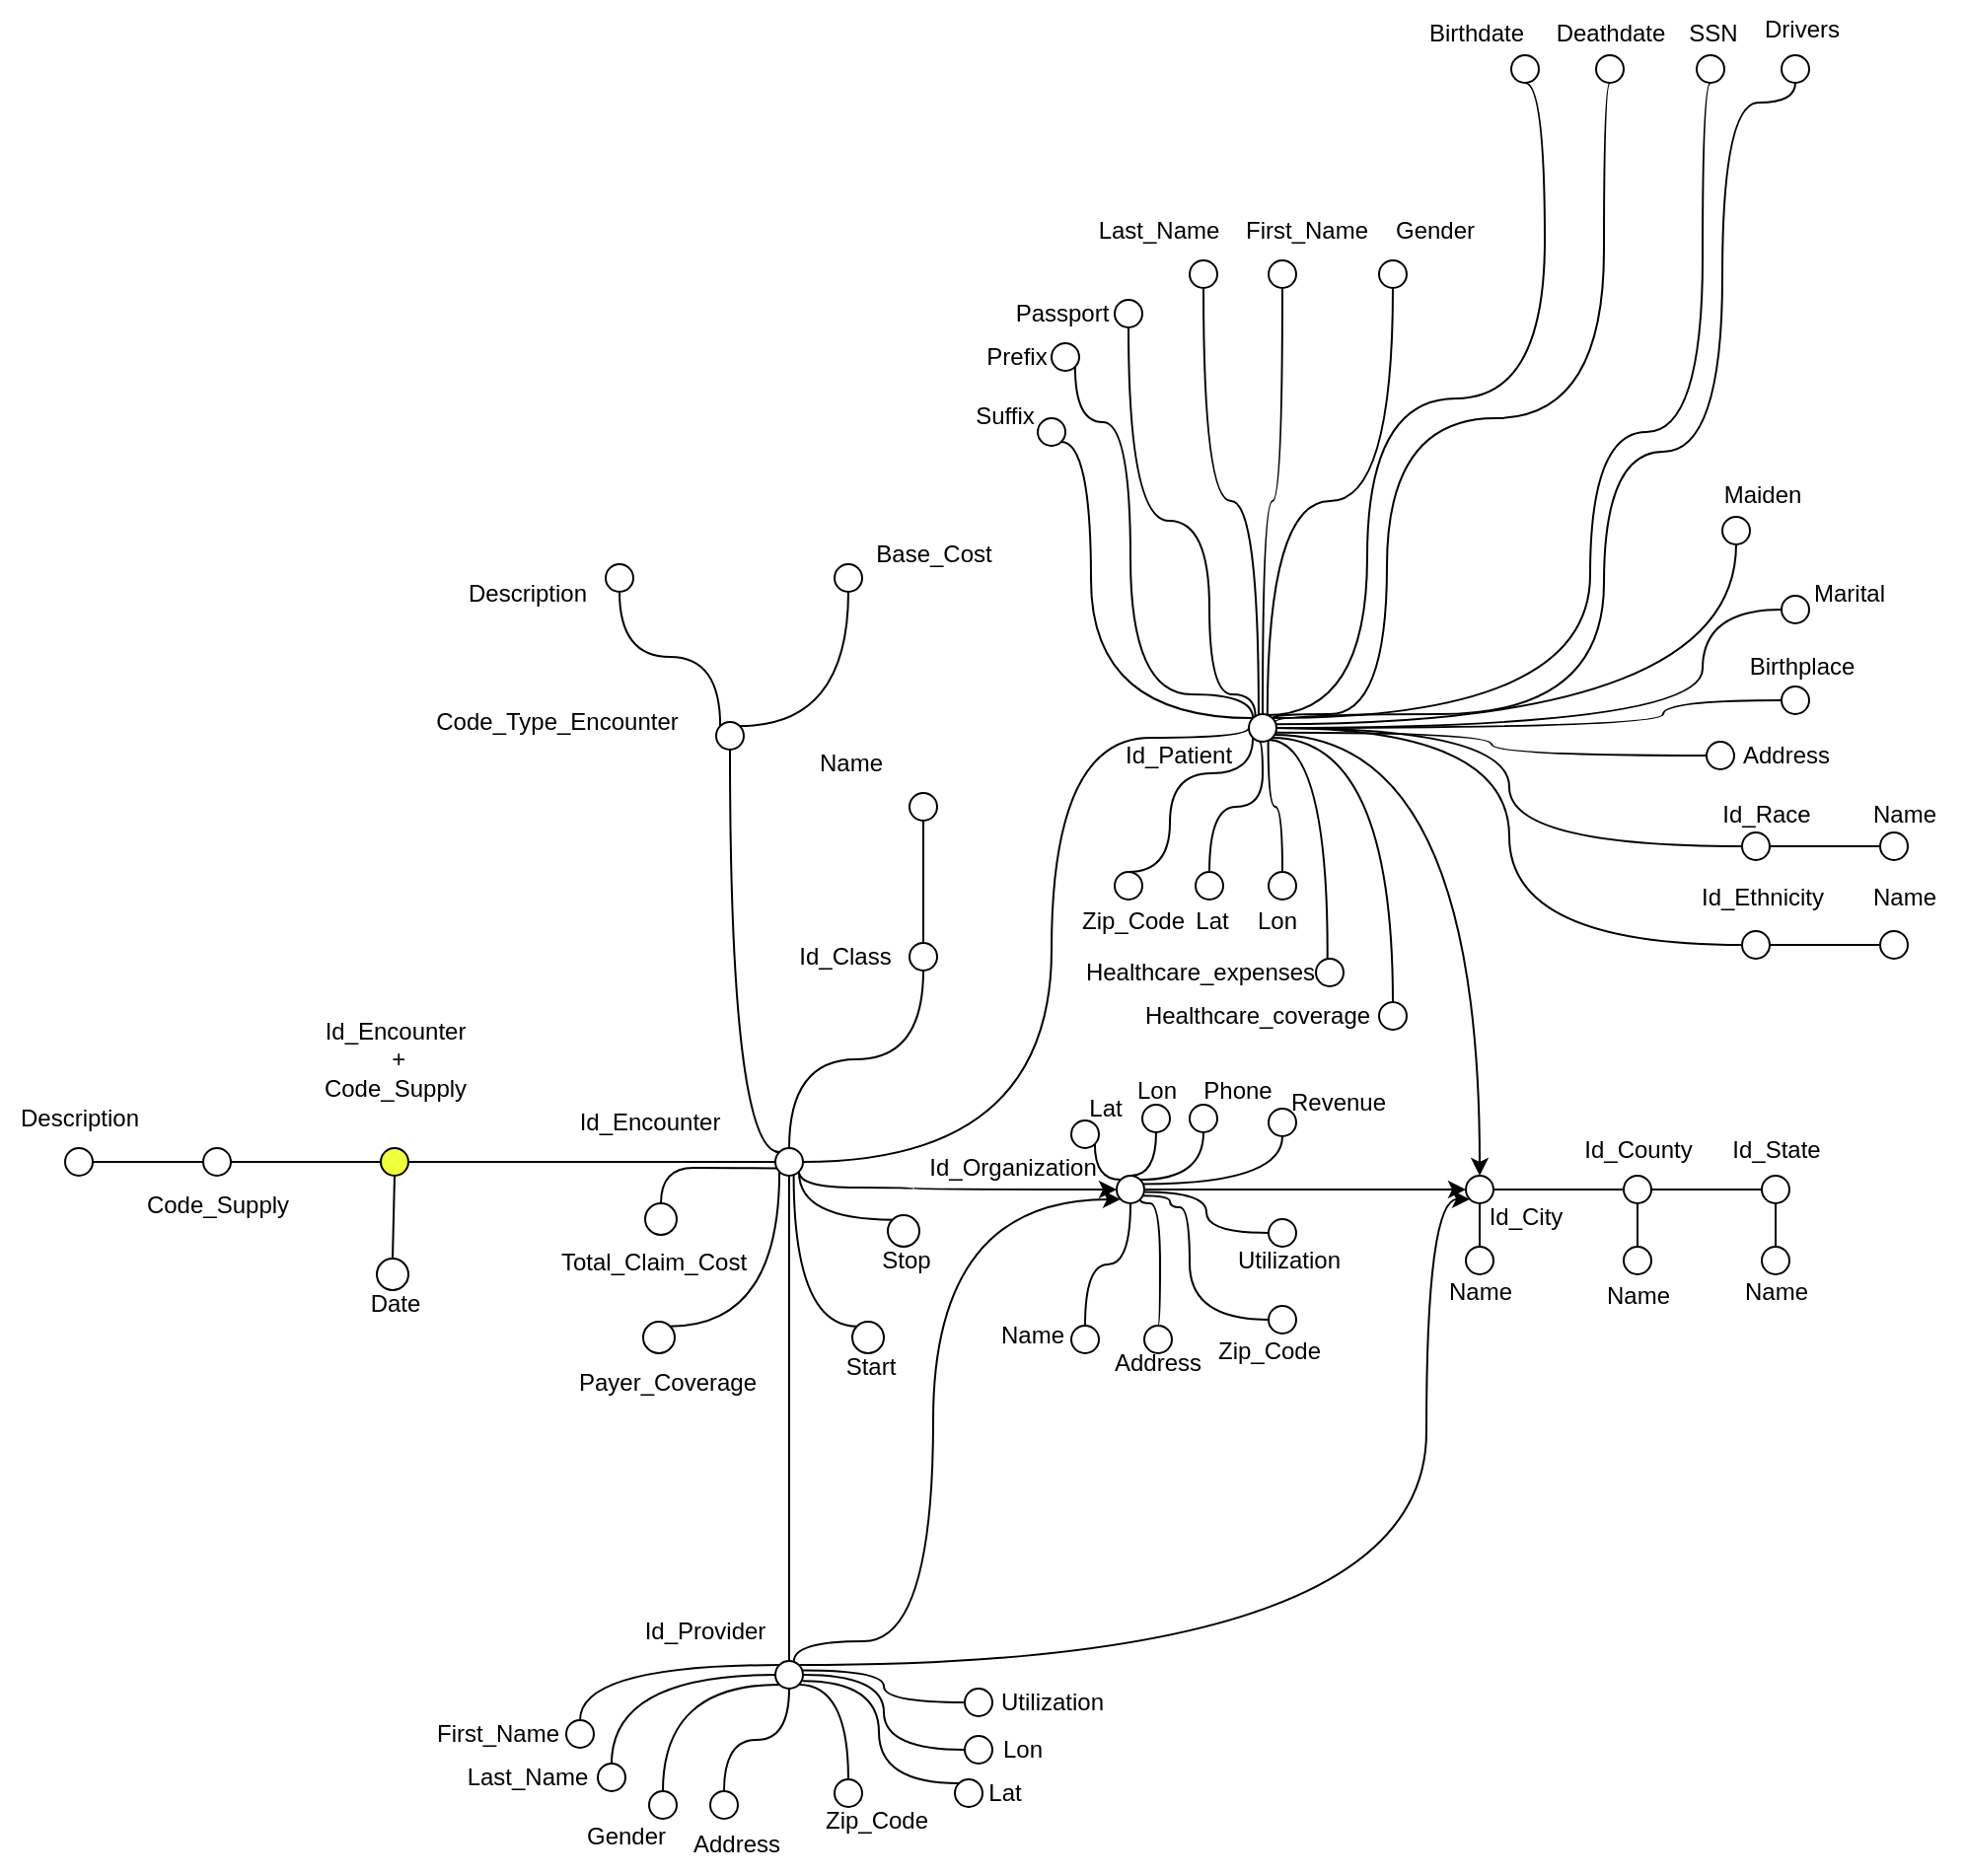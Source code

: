 <mxfile version="27.0.6">
  <diagram name="Pagina-1" id="29Y46ziT3Dej8M_wbc3O">
    <mxGraphModel dx="823" dy="560" grid="1" gridSize="10" guides="1" tooltips="1" connect="1" arrows="1" fold="1" page="1" pageScale="1" pageWidth="827" pageHeight="1169" math="0" shadow="0">
      <root>
        <mxCell id="0" />
        <mxCell id="1" parent="0" />
        <mxCell id="50IR9AliZWtigSSSWGjF-1" value="" style="edgeStyle=orthogonalEdgeStyle;rounded=0;orthogonalLoop=1;jettySize=auto;html=1;endArrow=none;startFill=0;" edge="1" parent="1" source="50IR9AliZWtigSSSWGjF-2" target="50IR9AliZWtigSSSWGjF-9">
          <mxGeometry relative="1" as="geometry" />
        </mxCell>
        <mxCell id="50IR9AliZWtigSSSWGjF-2" value="" style="ellipse;whiteSpace=wrap;html=1;aspect=fixed;fillColor=#F2FF3D;" vertex="1" parent="1">
          <mxGeometry x="453" y="852" width="14" height="14" as="geometry" />
        </mxCell>
        <mxCell id="50IR9AliZWtigSSSWGjF-3" value="Id_Encounter&lt;div&gt;&amp;nbsp;+&lt;div&gt;Code_&lt;span style=&quot;text-wrap-mode: wrap; background-color: transparent; color: light-dark(rgb(0, 0, 0), rgb(255, 255, 255));&quot;&gt;Supply&lt;/span&gt;&lt;br&gt;&lt;/div&gt;&lt;/div&gt;" style="text;html=1;align=center;verticalAlign=middle;resizable=0;points=[];autosize=1;strokeColor=none;fillColor=none;" vertex="1" parent="1">
          <mxGeometry x="410" y="777" width="100" height="60" as="geometry" />
        </mxCell>
        <mxCell id="50IR9AliZWtigSSSWGjF-4" style="edgeStyle=orthogonalEdgeStyle;rounded=0;orthogonalLoop=1;jettySize=auto;html=1;exitX=1;exitY=1;exitDx=0;exitDy=0;entryX=0;entryY=0.5;entryDx=0;entryDy=0;curved=1;endArrow=classic;startFill=0;endFill=1;" edge="1" parent="1" source="50IR9AliZWtigSSSWGjF-9" target="50IR9AliZWtigSSSWGjF-28">
          <mxGeometry relative="1" as="geometry">
            <Array as="points">
              <mxPoint x="665" y="872" />
              <mxPoint x="723" y="872" />
            </Array>
          </mxGeometry>
        </mxCell>
        <mxCell id="50IR9AliZWtigSSSWGjF-5" style="edgeStyle=orthogonalEdgeStyle;rounded=0;orthogonalLoop=1;jettySize=auto;html=1;exitX=0.5;exitY=1;exitDx=0;exitDy=0;entryX=0.5;entryY=0;entryDx=0;entryDy=0;endArrow=none;startFill=0;" edge="1" parent="1" source="50IR9AliZWtigSSSWGjF-9" target="50IR9AliZWtigSSSWGjF-37">
          <mxGeometry relative="1" as="geometry" />
        </mxCell>
        <mxCell id="50IR9AliZWtigSSSWGjF-6" style="edgeStyle=orthogonalEdgeStyle;rounded=0;orthogonalLoop=1;jettySize=auto;html=1;exitX=0;exitY=0;exitDx=0;exitDy=0;entryX=0.5;entryY=1;entryDx=0;entryDy=0;endArrow=none;startFill=0;curved=1;" edge="1" parent="1" source="50IR9AliZWtigSSSWGjF-9" target="50IR9AliZWtigSSSWGjF-39">
          <mxGeometry relative="1" as="geometry">
            <mxPoint x="633" y="732" as="targetPoint" />
          </mxGeometry>
        </mxCell>
        <mxCell id="50IR9AliZWtigSSSWGjF-7" style="edgeStyle=orthogonalEdgeStyle;rounded=0;orthogonalLoop=1;jettySize=auto;html=1;exitX=0.5;exitY=0;exitDx=0;exitDy=0;entryX=0.5;entryY=1;entryDx=0;entryDy=0;curved=1;endArrow=none;startFill=0;" edge="1" parent="1" source="50IR9AliZWtigSSSWGjF-9" target="50IR9AliZWtigSSSWGjF-20">
          <mxGeometry relative="1" as="geometry" />
        </mxCell>
        <mxCell id="50IR9AliZWtigSSSWGjF-8" style="edgeStyle=orthogonalEdgeStyle;rounded=0;orthogonalLoop=1;jettySize=auto;html=1;exitX=1;exitY=0.5;exitDx=0;exitDy=0;entryX=0;entryY=0.5;entryDx=0;entryDy=0;curved=1;endArrow=none;startFill=0;" edge="1" parent="1" source="50IR9AliZWtigSSSWGjF-9" target="50IR9AliZWtigSSSWGjF-121">
          <mxGeometry relative="1" as="geometry">
            <Array as="points">
              <mxPoint x="793" y="859" />
              <mxPoint x="793" y="644" />
              <mxPoint x="893" y="644" />
            </Array>
          </mxGeometry>
        </mxCell>
        <mxCell id="50IR9AliZWtigSSSWGjF-9" value="" style="ellipse;whiteSpace=wrap;html=1;aspect=fixed;fillColor=#FFFFFF;" vertex="1" parent="1">
          <mxGeometry x="653" y="852" width="14" height="14" as="geometry" />
        </mxCell>
        <mxCell id="50IR9AliZWtigSSSWGjF-10" style="rounded=0;orthogonalLoop=1;jettySize=auto;html=1;exitX=0.5;exitY=0;exitDx=0;exitDy=0;entryX=0.5;entryY=1;entryDx=0;entryDy=0;endArrow=none;startFill=0;" edge="1" parent="1" source="50IR9AliZWtigSSSWGjF-11" target="50IR9AliZWtigSSSWGjF-2">
          <mxGeometry relative="1" as="geometry" />
        </mxCell>
        <mxCell id="50IR9AliZWtigSSSWGjF-11" value="" style="ellipse;whiteSpace=wrap;html=1;aspect=fixed;fillColor=#FFFFFF;" vertex="1" parent="1">
          <mxGeometry x="451" y="908" width="16" height="16" as="geometry" />
        </mxCell>
        <mxCell id="50IR9AliZWtigSSSWGjF-12" value="Date" style="text;html=1;align=center;verticalAlign=middle;resizable=0;points=[];autosize=1;strokeColor=none;fillColor=none;" vertex="1" parent="1">
          <mxGeometry x="435" y="916" width="50" height="30" as="geometry" />
        </mxCell>
        <mxCell id="50IR9AliZWtigSSSWGjF-13" style="edgeStyle=orthogonalEdgeStyle;rounded=0;orthogonalLoop=1;jettySize=auto;html=1;exitX=1;exitY=0.5;exitDx=0;exitDy=0;entryX=0;entryY=0.5;entryDx=0;entryDy=0;endArrow=none;startFill=0;" edge="1" parent="1" source="50IR9AliZWtigSSSWGjF-14" target="50IR9AliZWtigSSSWGjF-2">
          <mxGeometry relative="1" as="geometry" />
        </mxCell>
        <mxCell id="50IR9AliZWtigSSSWGjF-14" value="" style="ellipse;whiteSpace=wrap;html=1;aspect=fixed;fillColor=#FFFFFF;" vertex="1" parent="1">
          <mxGeometry x="363" y="852" width="14" height="14" as="geometry" />
        </mxCell>
        <mxCell id="50IR9AliZWtigSSSWGjF-15" value="Code_&lt;span style=&quot;color: light-dark(rgb(0, 0, 0), rgb(255, 255, 255)); text-wrap-mode: wrap; background-color: transparent;&quot;&gt;Supply&lt;/span&gt;" style="text;html=1;align=center;verticalAlign=middle;resizable=0;points=[];autosize=1;strokeColor=none;fillColor=none;" vertex="1" parent="1">
          <mxGeometry x="320" y="866" width="100" height="30" as="geometry" />
        </mxCell>
        <mxCell id="50IR9AliZWtigSSSWGjF-16" style="edgeStyle=orthogonalEdgeStyle;rounded=0;orthogonalLoop=1;jettySize=auto;html=1;entryX=0;entryY=0.5;entryDx=0;entryDy=0;endArrow=none;startFill=0;" edge="1" parent="1" source="50IR9AliZWtigSSSWGjF-17" target="50IR9AliZWtigSSSWGjF-14">
          <mxGeometry relative="1" as="geometry" />
        </mxCell>
        <mxCell id="50IR9AliZWtigSSSWGjF-17" value="" style="ellipse;whiteSpace=wrap;html=1;aspect=fixed;fillColor=#FFFFFF;" vertex="1" parent="1">
          <mxGeometry x="293" y="852" width="14" height="14" as="geometry" />
        </mxCell>
        <mxCell id="50IR9AliZWtigSSSWGjF-18" value="Description" style="text;html=1;align=center;verticalAlign=middle;resizable=0;points=[];autosize=1;strokeColor=none;fillColor=none;" vertex="1" parent="1">
          <mxGeometry x="260" y="822" width="80" height="30" as="geometry" />
        </mxCell>
        <mxCell id="50IR9AliZWtigSSSWGjF-19" value="Id_Encounter" style="text;html=1;align=center;verticalAlign=middle;resizable=0;points=[];autosize=1;strokeColor=none;fillColor=none;" vertex="1" parent="1">
          <mxGeometry x="544" y="824" width="90" height="30" as="geometry" />
        </mxCell>
        <mxCell id="50IR9AliZWtigSSSWGjF-20" value="" style="ellipse;whiteSpace=wrap;html=1;aspect=fixed;fillColor=#FFFFFF;" vertex="1" parent="1">
          <mxGeometry x="721" y="748" width="14" height="14" as="geometry" />
        </mxCell>
        <mxCell id="50IR9AliZWtigSSSWGjF-21" style="edgeStyle=orthogonalEdgeStyle;rounded=0;orthogonalLoop=1;jettySize=auto;html=1;exitX=1;exitY=0.5;exitDx=0;exitDy=0;entryX=0;entryY=0.5;entryDx=0;entryDy=0;endArrow=classic;startFill=0;endFill=1;" edge="1" parent="1" source="50IR9AliZWtigSSSWGjF-28" target="50IR9AliZWtigSSSWGjF-52">
          <mxGeometry relative="1" as="geometry" />
        </mxCell>
        <mxCell id="50IR9AliZWtigSSSWGjF-22" style="edgeStyle=orthogonalEdgeStyle;rounded=0;orthogonalLoop=1;jettySize=auto;html=1;exitX=0.5;exitY=1;exitDx=0;exitDy=0;entryX=0.5;entryY=0;entryDx=0;entryDy=0;curved=1;endArrow=none;startFill=0;" edge="1" parent="1" source="50IR9AliZWtigSSSWGjF-28" target="50IR9AliZWtigSSSWGjF-55">
          <mxGeometry relative="1" as="geometry" />
        </mxCell>
        <mxCell id="50IR9AliZWtigSSSWGjF-23" style="edgeStyle=orthogonalEdgeStyle;rounded=0;orthogonalLoop=1;jettySize=auto;html=1;exitX=0;exitY=0;exitDx=0;exitDy=0;entryX=1;entryY=1;entryDx=0;entryDy=0;strokeColor=default;curved=1;endArrow=none;startFill=0;" edge="1" parent="1" source="50IR9AliZWtigSSSWGjF-28" target="50IR9AliZWtigSSSWGjF-53">
          <mxGeometry relative="1" as="geometry" />
        </mxCell>
        <mxCell id="50IR9AliZWtigSSSWGjF-24" style="edgeStyle=orthogonalEdgeStyle;rounded=0;orthogonalLoop=1;jettySize=auto;html=1;exitX=0.5;exitY=0;exitDx=0;exitDy=0;entryX=0.5;entryY=1;entryDx=0;entryDy=0;curved=1;endArrow=none;startFill=0;" edge="1" parent="1" source="50IR9AliZWtigSSSWGjF-28" target="50IR9AliZWtigSSSWGjF-63">
          <mxGeometry relative="1" as="geometry" />
        </mxCell>
        <mxCell id="50IR9AliZWtigSSSWGjF-25" style="edgeStyle=orthogonalEdgeStyle;rounded=0;orthogonalLoop=1;jettySize=auto;html=1;exitX=1;exitY=0;exitDx=0;exitDy=0;entryX=0.5;entryY=1;entryDx=0;entryDy=0;curved=1;endArrow=none;startFill=0;" edge="1" parent="1" source="50IR9AliZWtigSSSWGjF-28" target="50IR9AliZWtigSSSWGjF-29">
          <mxGeometry relative="1" as="geometry" />
        </mxCell>
        <mxCell id="50IR9AliZWtigSSSWGjF-26" style="edgeStyle=orthogonalEdgeStyle;rounded=0;orthogonalLoop=1;jettySize=auto;html=1;exitX=0.933;exitY=0.302;exitDx=0;exitDy=0;entryX=0.5;entryY=1;entryDx=0;entryDy=0;curved=1;endArrow=none;startFill=0;exitPerimeter=0;" edge="1" parent="1" source="50IR9AliZWtigSSSWGjF-28" target="50IR9AliZWtigSSSWGjF-66">
          <mxGeometry relative="1" as="geometry" />
        </mxCell>
        <mxCell id="50IR9AliZWtigSSSWGjF-27" style="edgeStyle=orthogonalEdgeStyle;rounded=0;orthogonalLoop=1;jettySize=auto;html=1;exitX=1.014;exitY=0.588;exitDx=0;exitDy=0;entryX=0;entryY=0.5;entryDx=0;entryDy=0;curved=1;endArrow=none;startFill=0;exitPerimeter=0;" edge="1" parent="1" source="50IR9AliZWtigSSSWGjF-28" target="50IR9AliZWtigSSSWGjF-67">
          <mxGeometry relative="1" as="geometry" />
        </mxCell>
        <mxCell id="50IR9AliZWtigSSSWGjF-28" value="" style="ellipse;whiteSpace=wrap;html=1;aspect=fixed;fillColor=#FFFFFF;" vertex="1" parent="1">
          <mxGeometry x="826" y="866" width="14" height="14" as="geometry" />
        </mxCell>
        <mxCell id="50IR9AliZWtigSSSWGjF-29" value="" style="ellipse;whiteSpace=wrap;html=1;aspect=fixed;fillColor=#FFFFFF;" vertex="1" parent="1">
          <mxGeometry x="863" y="830" width="14" height="14" as="geometry" />
        </mxCell>
        <mxCell id="50IR9AliZWtigSSSWGjF-30" style="edgeStyle=orthogonalEdgeStyle;rounded=0;orthogonalLoop=1;jettySize=auto;html=1;exitX=0;exitY=0;exitDx=0;exitDy=0;entryX=0.5;entryY=0;entryDx=0;entryDy=0;curved=1;endArrow=none;startFill=0;" edge="1" parent="1" source="50IR9AliZWtigSSSWGjF-37" target="50IR9AliZWtigSSSWGjF-90">
          <mxGeometry relative="1" as="geometry" />
        </mxCell>
        <mxCell id="50IR9AliZWtigSSSWGjF-31" style="edgeStyle=orthogonalEdgeStyle;rounded=0;orthogonalLoop=1;jettySize=auto;html=1;exitX=0;exitY=0.5;exitDx=0;exitDy=0;entryX=0.5;entryY=0;entryDx=0;entryDy=0;curved=1;endArrow=none;startFill=0;" edge="1" parent="1" source="50IR9AliZWtigSSSWGjF-37" target="50IR9AliZWtigSSSWGjF-88">
          <mxGeometry relative="1" as="geometry" />
        </mxCell>
        <mxCell id="50IR9AliZWtigSSSWGjF-32" style="edgeStyle=orthogonalEdgeStyle;rounded=0;orthogonalLoop=1;jettySize=auto;html=1;exitX=0;exitY=1;exitDx=0;exitDy=0;entryX=0.5;entryY=0;entryDx=0;entryDy=0;curved=1;endArrow=none;startFill=0;" edge="1" parent="1" source="50IR9AliZWtigSSSWGjF-37" target="50IR9AliZWtigSSSWGjF-89">
          <mxGeometry relative="1" as="geometry" />
        </mxCell>
        <mxCell id="50IR9AliZWtigSSSWGjF-33" style="edgeStyle=orthogonalEdgeStyle;rounded=0;orthogonalLoop=1;jettySize=auto;html=1;exitX=1;exitY=1;exitDx=0;exitDy=0;curved=1;endArrow=none;startFill=0;" edge="1" parent="1" source="50IR9AliZWtigSSSWGjF-37" target="50IR9AliZWtigSSSWGjF-96">
          <mxGeometry relative="1" as="geometry" />
        </mxCell>
        <mxCell id="50IR9AliZWtigSSSWGjF-34" style="edgeStyle=orthogonalEdgeStyle;rounded=0;orthogonalLoop=1;jettySize=auto;html=1;exitX=0.971;exitY=0.342;exitDx=0;exitDy=0;entryX=0;entryY=0.5;entryDx=0;entryDy=0;curved=1;exitPerimeter=0;endArrow=none;startFill=0;" edge="1" parent="1" source="50IR9AliZWtigSSSWGjF-37" target="50IR9AliZWtigSSSWGjF-103">
          <mxGeometry relative="1" as="geometry" />
        </mxCell>
        <mxCell id="50IR9AliZWtigSSSWGjF-35" style="edgeStyle=orthogonalEdgeStyle;rounded=0;orthogonalLoop=1;jettySize=auto;html=1;exitX=1;exitY=0;exitDx=0;exitDy=0;entryX=0;entryY=1;entryDx=0;entryDy=0;curved=1;" edge="1" parent="1" source="50IR9AliZWtigSSSWGjF-37" target="50IR9AliZWtigSSSWGjF-52">
          <mxGeometry relative="1" as="geometry">
            <mxPoint x="1113" y="952" as="targetPoint" />
            <Array as="points">
              <mxPoint x="983" y="1114" />
              <mxPoint x="983" y="878" />
            </Array>
          </mxGeometry>
        </mxCell>
        <mxCell id="50IR9AliZWtigSSSWGjF-36" style="edgeStyle=orthogonalEdgeStyle;rounded=0;orthogonalLoop=1;jettySize=auto;html=1;entryX=0;entryY=1;entryDx=0;entryDy=0;curved=1;exitX=0.675;exitY=0.002;exitDx=0;exitDy=0;exitPerimeter=0;" edge="1" parent="1" source="50IR9AliZWtigSSSWGjF-37" target="50IR9AliZWtigSSSWGjF-28">
          <mxGeometry relative="1" as="geometry">
            <Array as="points">
              <mxPoint x="662" y="1102" />
              <mxPoint x="733" y="1102" />
              <mxPoint x="733" y="878" />
            </Array>
          </mxGeometry>
        </mxCell>
        <mxCell id="50IR9AliZWtigSSSWGjF-37" value="" style="ellipse;whiteSpace=wrap;html=1;aspect=fixed;fillColor=#FFFFFF;" vertex="1" parent="1">
          <mxGeometry x="653" y="1112" width="14" height="14" as="geometry" />
        </mxCell>
        <mxCell id="50IR9AliZWtigSSSWGjF-38" style="edgeStyle=orthogonalEdgeStyle;rounded=0;orthogonalLoop=1;jettySize=auto;html=1;exitX=1;exitY=0;exitDx=0;exitDy=0;curved=1;endArrow=none;startFill=0;" edge="1" parent="1" source="50IR9AliZWtigSSSWGjF-39" target="50IR9AliZWtigSSSWGjF-44">
          <mxGeometry relative="1" as="geometry" />
        </mxCell>
        <mxCell id="50IR9AliZWtigSSSWGjF-39" value="" style="ellipse;whiteSpace=wrap;html=1;aspect=fixed;fillColor=#FFFFFF;" vertex="1" parent="1">
          <mxGeometry x="623" y="636" width="14" height="14" as="geometry" />
        </mxCell>
        <mxCell id="50IR9AliZWtigSSSWGjF-40" value="Code_Type_Encounter&lt;div&gt;&lt;br&gt;&lt;/div&gt;" style="text;html=1;align=center;verticalAlign=middle;resizable=0;points=[];autosize=1;strokeColor=none;fillColor=none;" vertex="1" parent="1">
          <mxGeometry x="467" y="623" width="150" height="40" as="geometry" />
        </mxCell>
        <mxCell id="50IR9AliZWtigSSSWGjF-41" style="edgeStyle=orthogonalEdgeStyle;rounded=0;orthogonalLoop=1;jettySize=auto;html=1;exitX=0.5;exitY=1;exitDx=0;exitDy=0;entryX=0;entryY=0;entryDx=0;entryDy=0;curved=1;endArrow=none;startFill=0;" edge="1" parent="1" source="50IR9AliZWtigSSSWGjF-42" target="50IR9AliZWtigSSSWGjF-39">
          <mxGeometry relative="1" as="geometry" />
        </mxCell>
        <mxCell id="50IR9AliZWtigSSSWGjF-42" value="" style="ellipse;whiteSpace=wrap;html=1;aspect=fixed;fillColor=#FFFFFF;" vertex="1" parent="1">
          <mxGeometry x="567" y="556" width="14" height="14" as="geometry" />
        </mxCell>
        <mxCell id="50IR9AliZWtigSSSWGjF-43" value="Description" style="text;html=1;align=center;verticalAlign=middle;resizable=0;points=[];autosize=1;strokeColor=none;fillColor=none;" vertex="1" parent="1">
          <mxGeometry x="487" y="556" width="80" height="30" as="geometry" />
        </mxCell>
        <mxCell id="50IR9AliZWtigSSSWGjF-44" value="" style="ellipse;whiteSpace=wrap;html=1;aspect=fixed;fillColor=#FFFFFF;" vertex="1" parent="1">
          <mxGeometry x="683" y="556" width="14" height="14" as="geometry" />
        </mxCell>
        <mxCell id="50IR9AliZWtigSSSWGjF-45" value="Base_Cost" style="text;html=1;align=center;verticalAlign=middle;resizable=0;points=[];autosize=1;strokeColor=none;fillColor=none;" vertex="1" parent="1">
          <mxGeometry x="693" y="536" width="80" height="30" as="geometry" />
        </mxCell>
        <mxCell id="50IR9AliZWtigSSSWGjF-46" value="Id_Class" style="text;html=1;align=center;verticalAlign=middle;resizable=0;points=[];autosize=1;strokeColor=none;fillColor=none;" vertex="1" parent="1">
          <mxGeometry x="653" y="740" width="70" height="30" as="geometry" />
        </mxCell>
        <mxCell id="50IR9AliZWtigSSSWGjF-47" style="edgeStyle=orthogonalEdgeStyle;rounded=0;orthogonalLoop=1;jettySize=auto;html=1;exitX=0.5;exitY=1;exitDx=0;exitDy=0;entryX=0.5;entryY=0;entryDx=0;entryDy=0;endArrow=none;startFill=0;" edge="1" parent="1" source="50IR9AliZWtigSSSWGjF-48" target="50IR9AliZWtigSSSWGjF-20">
          <mxGeometry relative="1" as="geometry" />
        </mxCell>
        <mxCell id="50IR9AliZWtigSSSWGjF-48" value="" style="ellipse;whiteSpace=wrap;html=1;aspect=fixed;fillColor=#FFFFFF;" vertex="1" parent="1">
          <mxGeometry x="721" y="672" width="14" height="14" as="geometry" />
        </mxCell>
        <mxCell id="50IR9AliZWtigSSSWGjF-49" value="Name" style="text;html=1;align=center;verticalAlign=middle;resizable=0;points=[];autosize=1;strokeColor=none;fillColor=none;" vertex="1" parent="1">
          <mxGeometry x="661" y="642" width="60" height="30" as="geometry" />
        </mxCell>
        <mxCell id="50IR9AliZWtigSSSWGjF-50" value="Id_Organization" style="text;html=1;align=center;verticalAlign=middle;resizable=0;points=[];autosize=1;strokeColor=none;fillColor=none;" vertex="1" parent="1">
          <mxGeometry x="718" y="847" width="110" height="30" as="geometry" />
        </mxCell>
        <mxCell id="50IR9AliZWtigSSSWGjF-51" style="edgeStyle=orthogonalEdgeStyle;rounded=0;orthogonalLoop=1;jettySize=auto;html=1;exitX=1;exitY=0.5;exitDx=0;exitDy=0;entryX=0;entryY=0.5;entryDx=0;entryDy=0;endArrow=none;startFill=0;" edge="1" parent="1" source="50IR9AliZWtigSSSWGjF-52" target="50IR9AliZWtigSSSWGjF-76">
          <mxGeometry relative="1" as="geometry" />
        </mxCell>
        <mxCell id="50IR9AliZWtigSSSWGjF-52" value="" style="ellipse;whiteSpace=wrap;html=1;aspect=fixed;fillColor=#FFFFFF;" vertex="1" parent="1">
          <mxGeometry x="1003" y="866" width="14" height="14" as="geometry" />
        </mxCell>
        <mxCell id="50IR9AliZWtigSSSWGjF-53" value="" style="ellipse;whiteSpace=wrap;html=1;aspect=fixed;fillColor=#FFFFFF;" vertex="1" parent="1">
          <mxGeometry x="803" y="838" width="14" height="14" as="geometry" />
        </mxCell>
        <mxCell id="50IR9AliZWtigSSSWGjF-54" value="" style="ellipse;whiteSpace=wrap;html=1;aspect=fixed;fillColor=#FFFFFF;" vertex="1" parent="1">
          <mxGeometry x="840" y="942" width="14" height="14" as="geometry" />
        </mxCell>
        <mxCell id="50IR9AliZWtigSSSWGjF-55" value="" style="ellipse;whiteSpace=wrap;html=1;aspect=fixed;fillColor=#FFFFFF;" vertex="1" parent="1">
          <mxGeometry x="803" y="942" width="14" height="14" as="geometry" />
        </mxCell>
        <mxCell id="50IR9AliZWtigSSSWGjF-56" value="" style="ellipse;whiteSpace=wrap;html=1;aspect=fixed;fillColor=#FFFFFF;" vertex="1" parent="1">
          <mxGeometry x="903" y="932" width="14" height="14" as="geometry" />
        </mxCell>
        <mxCell id="50IR9AliZWtigSSSWGjF-57" value="Name" style="text;html=1;align=center;verticalAlign=middle;resizable=0;points=[];autosize=1;strokeColor=none;fillColor=none;" vertex="1" parent="1">
          <mxGeometry x="753" y="932" width="60" height="30" as="geometry" />
        </mxCell>
        <mxCell id="50IR9AliZWtigSSSWGjF-58" value="Address" style="text;strokeColor=none;align=center;fillColor=none;html=1;verticalAlign=middle;whiteSpace=wrap;rounded=0;" vertex="1" parent="1">
          <mxGeometry x="817" y="946" width="60" height="30" as="geometry" />
        </mxCell>
        <mxCell id="50IR9AliZWtigSSSWGjF-59" style="edgeStyle=orthogonalEdgeStyle;rounded=0;orthogonalLoop=1;jettySize=auto;html=1;exitX=1;exitY=1;exitDx=0;exitDy=0;entryX=0.5;entryY=0;entryDx=0;entryDy=0;curved=1;endArrow=none;startFill=0;" edge="1" parent="1" source="50IR9AliZWtigSSSWGjF-28" target="50IR9AliZWtigSSSWGjF-54">
          <mxGeometry relative="1" as="geometry">
            <mxPoint x="870" y="880" as="sourcePoint" />
            <mxPoint x="847" y="942" as="targetPoint" />
            <Array as="points">
              <mxPoint x="838" y="880" />
              <mxPoint x="848" y="880" />
              <mxPoint x="848" y="942" />
            </Array>
          </mxGeometry>
        </mxCell>
        <mxCell id="50IR9AliZWtigSSSWGjF-60" style="edgeStyle=orthogonalEdgeStyle;rounded=0;orthogonalLoop=1;jettySize=auto;html=1;exitX=0.934;exitY=0.725;exitDx=0;exitDy=0;curved=1;endArrow=none;startFill=0;exitPerimeter=0;" edge="1" parent="1" source="50IR9AliZWtigSSSWGjF-28" target="50IR9AliZWtigSSSWGjF-56">
          <mxGeometry relative="1" as="geometry">
            <mxPoint x="848" y="888" as="sourcePoint" />
            <mxPoint x="857" y="952" as="targetPoint" />
            <Array as="points">
              <mxPoint x="853" y="876" />
              <mxPoint x="853" y="882" />
              <mxPoint x="863" y="882" />
              <mxPoint x="863" y="939" />
            </Array>
          </mxGeometry>
        </mxCell>
        <mxCell id="50IR9AliZWtigSSSWGjF-61" value="Zip_Code" style="text;html=1;align=center;verticalAlign=middle;resizable=0;points=[];autosize=1;strokeColor=none;fillColor=none;" vertex="1" parent="1">
          <mxGeometry x="863" y="940" width="80" height="30" as="geometry" />
        </mxCell>
        <mxCell id="50IR9AliZWtigSSSWGjF-62" value="Lat" style="text;html=1;align=center;verticalAlign=middle;resizable=0;points=[];autosize=1;strokeColor=none;fillColor=none;" vertex="1" parent="1">
          <mxGeometry x="800" y="817" width="40" height="30" as="geometry" />
        </mxCell>
        <mxCell id="50IR9AliZWtigSSSWGjF-63" value="" style="ellipse;whiteSpace=wrap;html=1;aspect=fixed;fillColor=#FFFFFF;" vertex="1" parent="1">
          <mxGeometry x="839" y="830" width="14" height="14" as="geometry" />
        </mxCell>
        <mxCell id="50IR9AliZWtigSSSWGjF-64" value="Lon" style="text;html=1;align=center;verticalAlign=middle;resizable=0;points=[];autosize=1;strokeColor=none;fillColor=none;" vertex="1" parent="1">
          <mxGeometry x="826" y="808" width="40" height="30" as="geometry" />
        </mxCell>
        <mxCell id="50IR9AliZWtigSSSWGjF-65" value="Phone" style="text;html=1;align=center;verticalAlign=middle;resizable=0;points=[];autosize=1;strokeColor=none;fillColor=none;" vertex="1" parent="1">
          <mxGeometry x="857" y="808" width="60" height="30" as="geometry" />
        </mxCell>
        <mxCell id="50IR9AliZWtigSSSWGjF-66" value="" style="ellipse;whiteSpace=wrap;html=1;aspect=fixed;fillColor=#FFFFFF;" vertex="1" parent="1">
          <mxGeometry x="903" y="832" width="14" height="14" as="geometry" />
        </mxCell>
        <mxCell id="50IR9AliZWtigSSSWGjF-67" value="" style="ellipse;whiteSpace=wrap;html=1;aspect=fixed;fillColor=#FFFFFF;" vertex="1" parent="1">
          <mxGeometry x="903" y="888" width="14" height="14" as="geometry" />
        </mxCell>
        <mxCell id="50IR9AliZWtigSSSWGjF-68" value="Revenue" style="text;html=1;align=center;verticalAlign=middle;resizable=0;points=[];autosize=1;strokeColor=none;fillColor=none;" vertex="1" parent="1">
          <mxGeometry x="903" y="814" width="70" height="30" as="geometry" />
        </mxCell>
        <mxCell id="50IR9AliZWtigSSSWGjF-69" value="Utilization" style="text;html=1;align=center;verticalAlign=middle;resizable=0;points=[];autosize=1;strokeColor=none;fillColor=none;" vertex="1" parent="1">
          <mxGeometry x="873" y="894" width="80" height="30" as="geometry" />
        </mxCell>
        <mxCell id="50IR9AliZWtigSSSWGjF-70" value="Id_City" style="text;html=1;align=center;verticalAlign=middle;resizable=0;points=[];autosize=1;strokeColor=none;fillColor=none;" vertex="1" parent="1">
          <mxGeometry x="1003" y="872" width="60" height="30" as="geometry" />
        </mxCell>
        <mxCell id="50IR9AliZWtigSSSWGjF-71" style="edgeStyle=orthogonalEdgeStyle;rounded=0;orthogonalLoop=1;jettySize=auto;html=1;entryX=0.5;entryY=1;entryDx=0;entryDy=0;endArrow=none;startFill=0;" edge="1" parent="1" source="50IR9AliZWtigSSSWGjF-72" target="50IR9AliZWtigSSSWGjF-52">
          <mxGeometry relative="1" as="geometry" />
        </mxCell>
        <mxCell id="50IR9AliZWtigSSSWGjF-72" value="" style="ellipse;whiteSpace=wrap;html=1;aspect=fixed;fillColor=#FFFFFF;" vertex="1" parent="1">
          <mxGeometry x="1003" y="902" width="14" height="14" as="geometry" />
        </mxCell>
        <mxCell id="50IR9AliZWtigSSSWGjF-73" value="Name" style="text;html=1;align=center;verticalAlign=middle;resizable=0;points=[];autosize=1;strokeColor=none;fillColor=none;" vertex="1" parent="1">
          <mxGeometry x="980" y="910" width="60" height="30" as="geometry" />
        </mxCell>
        <mxCell id="50IR9AliZWtigSSSWGjF-74" style="edgeStyle=orthogonalEdgeStyle;rounded=0;orthogonalLoop=1;jettySize=auto;html=1;exitX=0.5;exitY=1;exitDx=0;exitDy=0;entryX=0.5;entryY=0;entryDx=0;entryDy=0;endArrow=none;startFill=0;" edge="1" parent="1" source="50IR9AliZWtigSSSWGjF-76" target="50IR9AliZWtigSSSWGjF-78">
          <mxGeometry relative="1" as="geometry" />
        </mxCell>
        <mxCell id="50IR9AliZWtigSSSWGjF-75" style="edgeStyle=orthogonalEdgeStyle;rounded=0;orthogonalLoop=1;jettySize=auto;html=1;exitX=1;exitY=0.5;exitDx=0;exitDy=0;entryX=0;entryY=0.5;entryDx=0;entryDy=0;endArrow=none;startFill=0;" edge="1" parent="1" source="50IR9AliZWtigSSSWGjF-76" target="50IR9AliZWtigSSSWGjF-81">
          <mxGeometry relative="1" as="geometry" />
        </mxCell>
        <mxCell id="50IR9AliZWtigSSSWGjF-76" value="" style="ellipse;whiteSpace=wrap;html=1;aspect=fixed;fillColor=#FFFFFF;" vertex="1" parent="1">
          <mxGeometry x="1083" y="866" width="14" height="14" as="geometry" />
        </mxCell>
        <mxCell id="50IR9AliZWtigSSSWGjF-77" value="Id_County" style="text;html=1;align=center;verticalAlign=middle;resizable=0;points=[];autosize=1;strokeColor=none;fillColor=none;" vertex="1" parent="1">
          <mxGeometry x="1050" y="838" width="80" height="30" as="geometry" />
        </mxCell>
        <mxCell id="50IR9AliZWtigSSSWGjF-78" value="" style="ellipse;whiteSpace=wrap;html=1;aspect=fixed;fillColor=#FFFFFF;" vertex="1" parent="1">
          <mxGeometry x="1083" y="902" width="14" height="14" as="geometry" />
        </mxCell>
        <mxCell id="50IR9AliZWtigSSSWGjF-79" value="Name" style="text;html=1;align=center;verticalAlign=middle;resizable=0;points=[];autosize=1;strokeColor=none;fillColor=none;" vertex="1" parent="1">
          <mxGeometry x="1060" y="912" width="60" height="30" as="geometry" />
        </mxCell>
        <mxCell id="50IR9AliZWtigSSSWGjF-80" style="edgeStyle=orthogonalEdgeStyle;rounded=0;orthogonalLoop=1;jettySize=auto;html=1;exitX=0.5;exitY=1;exitDx=0;exitDy=0;entryX=0.5;entryY=0;entryDx=0;entryDy=0;endArrow=none;startFill=0;" edge="1" parent="1" source="50IR9AliZWtigSSSWGjF-81" target="50IR9AliZWtigSSSWGjF-83">
          <mxGeometry relative="1" as="geometry" />
        </mxCell>
        <mxCell id="50IR9AliZWtigSSSWGjF-81" value="" style="ellipse;whiteSpace=wrap;html=1;aspect=fixed;fillColor=#FFFFFF;" vertex="1" parent="1">
          <mxGeometry x="1153" y="866" width="14" height="14" as="geometry" />
        </mxCell>
        <mxCell id="50IR9AliZWtigSSSWGjF-82" value="Id_State" style="text;html=1;align=center;verticalAlign=middle;resizable=0;points=[];autosize=1;strokeColor=none;fillColor=none;" vertex="1" parent="1">
          <mxGeometry x="1125" y="838" width="70" height="30" as="geometry" />
        </mxCell>
        <mxCell id="50IR9AliZWtigSSSWGjF-83" value="" style="ellipse;whiteSpace=wrap;html=1;aspect=fixed;fillColor=#FFFFFF;" vertex="1" parent="1">
          <mxGeometry x="1153" y="902" width="14" height="14" as="geometry" />
        </mxCell>
        <mxCell id="50IR9AliZWtigSSSWGjF-84" value="Name" style="text;html=1;align=center;verticalAlign=middle;resizable=0;points=[];autosize=1;strokeColor=none;fillColor=none;" vertex="1" parent="1">
          <mxGeometry x="1130" y="910" width="60" height="30" as="geometry" />
        </mxCell>
        <mxCell id="50IR9AliZWtigSSSWGjF-85" value="Id_Provider" style="text;html=1;align=center;verticalAlign=middle;resizable=0;points=[];autosize=1;strokeColor=none;fillColor=none;" vertex="1" parent="1">
          <mxGeometry x="577" y="1082" width="80" height="30" as="geometry" />
        </mxCell>
        <mxCell id="50IR9AliZWtigSSSWGjF-86" style="edgeStyle=orthogonalEdgeStyle;rounded=0;orthogonalLoop=1;jettySize=auto;html=1;exitX=0.5;exitY=0;exitDx=0;exitDy=0;entryX=0.5;entryY=1;entryDx=0;entryDy=0;curved=1;endArrow=none;startFill=0;" edge="1" parent="1" source="50IR9AliZWtigSSSWGjF-87" target="50IR9AliZWtigSSSWGjF-37">
          <mxGeometry relative="1" as="geometry" />
        </mxCell>
        <mxCell id="50IR9AliZWtigSSSWGjF-87" value="" style="ellipse;whiteSpace=wrap;html=1;aspect=fixed;fillColor=#FFFFFF;" vertex="1" parent="1">
          <mxGeometry x="620" y="1178" width="14" height="14" as="geometry" />
        </mxCell>
        <mxCell id="50IR9AliZWtigSSSWGjF-88" value="" style="ellipse;whiteSpace=wrap;html=1;aspect=fixed;fillColor=#FFFFFF;" vertex="1" parent="1">
          <mxGeometry x="563" y="1164" width="14" height="14" as="geometry" />
        </mxCell>
        <mxCell id="50IR9AliZWtigSSSWGjF-89" value="" style="ellipse;whiteSpace=wrap;html=1;aspect=fixed;fillColor=#FFFFFF;" vertex="1" parent="1">
          <mxGeometry x="589" y="1178" width="14" height="14" as="geometry" />
        </mxCell>
        <mxCell id="50IR9AliZWtigSSSWGjF-90" value="" style="ellipse;whiteSpace=wrap;html=1;aspect=fixed;fillColor=#FFFFFF;" vertex="1" parent="1">
          <mxGeometry x="547" y="1142" width="14" height="14" as="geometry" />
        </mxCell>
        <mxCell id="50IR9AliZWtigSSSWGjF-91" value="First_Name" style="text;html=1;align=center;verticalAlign=middle;resizable=0;points=[];autosize=1;strokeColor=none;fillColor=none;" vertex="1" parent="1">
          <mxGeometry x="467" y="1134" width="90" height="30" as="geometry" />
        </mxCell>
        <mxCell id="50IR9AliZWtigSSSWGjF-92" value="Last_Name" style="text;html=1;align=center;verticalAlign=middle;resizable=0;points=[];autosize=1;strokeColor=none;fillColor=none;" vertex="1" parent="1">
          <mxGeometry x="487" y="1156" width="80" height="30" as="geometry" />
        </mxCell>
        <mxCell id="50IR9AliZWtigSSSWGjF-93" value="Gender" style="text;html=1;align=center;verticalAlign=middle;resizable=0;points=[];autosize=1;strokeColor=none;fillColor=none;" vertex="1" parent="1">
          <mxGeometry x="547" y="1186" width="60" height="30" as="geometry" />
        </mxCell>
        <mxCell id="50IR9AliZWtigSSSWGjF-94" value="Address" style="text;html=1;align=center;verticalAlign=middle;resizable=0;points=[];autosize=1;strokeColor=none;fillColor=none;" vertex="1" parent="1">
          <mxGeometry x="598" y="1190" width="70" height="30" as="geometry" />
        </mxCell>
        <mxCell id="50IR9AliZWtigSSSWGjF-95" value="Zip_Code" style="text;html=1;align=center;verticalAlign=middle;resizable=0;points=[];autosize=1;strokeColor=none;fillColor=none;" vertex="1" parent="1">
          <mxGeometry x="664" y="1178" width="80" height="30" as="geometry" />
        </mxCell>
        <mxCell id="50IR9AliZWtigSSSWGjF-96" value="" style="ellipse;whiteSpace=wrap;html=1;aspect=fixed;fillColor=#FFFFFF;" vertex="1" parent="1">
          <mxGeometry x="683" y="1172" width="14" height="14" as="geometry" />
        </mxCell>
        <mxCell id="50IR9AliZWtigSSSWGjF-97" value="Lon" style="text;html=1;align=center;verticalAlign=middle;resizable=0;points=[];autosize=1;strokeColor=none;fillColor=none;" vertex="1" parent="1">
          <mxGeometry x="758" y="1142" width="40" height="30" as="geometry" />
        </mxCell>
        <mxCell id="50IR9AliZWtigSSSWGjF-98" value="Lat" style="text;html=1;align=center;verticalAlign=middle;resizable=0;points=[];autosize=1;strokeColor=none;fillColor=none;" vertex="1" parent="1">
          <mxGeometry x="749" y="1164" width="40" height="30" as="geometry" />
        </mxCell>
        <mxCell id="50IR9AliZWtigSSSWGjF-99" value="" style="ellipse;whiteSpace=wrap;html=1;aspect=fixed;fillColor=#FFFFFF;" vertex="1" parent="1">
          <mxGeometry x="744" y="1172" width="14" height="14" as="geometry" />
        </mxCell>
        <mxCell id="50IR9AliZWtigSSSWGjF-100" value="" style="ellipse;whiteSpace=wrap;html=1;aspect=fixed;fillColor=#FFFFFF;" vertex="1" parent="1">
          <mxGeometry x="749" y="1150" width="14" height="14" as="geometry" />
        </mxCell>
        <mxCell id="50IR9AliZWtigSSSWGjF-101" style="edgeStyle=orthogonalEdgeStyle;rounded=0;orthogonalLoop=1;jettySize=auto;html=1;exitX=1;exitY=0.5;exitDx=0;exitDy=0;entryX=0;entryY=0.5;entryDx=0;entryDy=0;endArrow=none;startFill=0;curved=1;" edge="1" parent="1" source="50IR9AliZWtigSSSWGjF-37" target="50IR9AliZWtigSSSWGjF-100">
          <mxGeometry relative="1" as="geometry" />
        </mxCell>
        <mxCell id="50IR9AliZWtigSSSWGjF-102" style="edgeStyle=orthogonalEdgeStyle;rounded=0;orthogonalLoop=1;jettySize=auto;html=1;exitX=0;exitY=0;exitDx=0;exitDy=0;entryX=0.981;entryY=0.726;entryDx=0;entryDy=0;entryPerimeter=0;endArrow=none;startFill=0;curved=1;" edge="1" parent="1" source="50IR9AliZWtigSSSWGjF-99" target="50IR9AliZWtigSSSWGjF-37">
          <mxGeometry relative="1" as="geometry" />
        </mxCell>
        <mxCell id="50IR9AliZWtigSSSWGjF-103" value="" style="ellipse;whiteSpace=wrap;html=1;aspect=fixed;fillColor=#FFFFFF;" vertex="1" parent="1">
          <mxGeometry x="749" y="1126" width="14" height="14" as="geometry" />
        </mxCell>
        <mxCell id="50IR9AliZWtigSSSWGjF-104" value="Utilization" style="text;html=1;align=center;verticalAlign=middle;resizable=0;points=[];autosize=1;strokeColor=none;fillColor=none;" vertex="1" parent="1">
          <mxGeometry x="753" y="1118" width="80" height="30" as="geometry" />
        </mxCell>
        <mxCell id="50IR9AliZWtigSSSWGjF-105" style="edgeStyle=orthogonalEdgeStyle;rounded=0;orthogonalLoop=1;jettySize=auto;html=1;exitX=0.924;exitY=0.747;exitDx=0;exitDy=0;entryX=0.5;entryY=0;entryDx=0;entryDy=0;curved=1;exitPerimeter=0;" edge="1" parent="1" source="50IR9AliZWtigSSSWGjF-121" target="50IR9AliZWtigSSSWGjF-52">
          <mxGeometry relative="1" as="geometry" />
        </mxCell>
        <mxCell id="50IR9AliZWtigSSSWGjF-106" style="edgeStyle=orthogonalEdgeStyle;rounded=0;orthogonalLoop=1;jettySize=auto;html=1;exitX=0.355;exitY=0.017;exitDx=0;exitDy=0;entryX=0.5;entryY=1;entryDx=0;entryDy=0;curved=1;endArrow=none;startFill=0;exitPerimeter=0;" edge="1" parent="1" source="50IR9AliZWtigSSSWGjF-121" target="50IR9AliZWtigSSSWGjF-126">
          <mxGeometry relative="1" as="geometry" />
        </mxCell>
        <mxCell id="50IR9AliZWtigSSSWGjF-107" style="edgeStyle=orthogonalEdgeStyle;rounded=0;orthogonalLoop=1;jettySize=auto;html=1;exitX=0.5;exitY=0;exitDx=0;exitDy=0;entryX=0.5;entryY=1;entryDx=0;entryDy=0;curved=1;endArrow=none;startFill=0;" edge="1" parent="1" source="50IR9AliZWtigSSSWGjF-121" target="50IR9AliZWtigSSSWGjF-124">
          <mxGeometry relative="1" as="geometry" />
        </mxCell>
        <mxCell id="50IR9AliZWtigSSSWGjF-108" style="edgeStyle=orthogonalEdgeStyle;rounded=0;orthogonalLoop=1;jettySize=auto;html=1;exitX=0.673;exitY=0.055;exitDx=0;exitDy=0;entryX=0.5;entryY=1;entryDx=0;entryDy=0;curved=1;exitPerimeter=0;endArrow=none;startFill=0;" edge="1" parent="1" source="50IR9AliZWtigSSSWGjF-121" target="50IR9AliZWtigSSSWGjF-125">
          <mxGeometry relative="1" as="geometry">
            <mxPoint x="963" y="422" as="targetPoint" />
          </mxGeometry>
        </mxCell>
        <mxCell id="50IR9AliZWtigSSSWGjF-109" style="edgeStyle=orthogonalEdgeStyle;rounded=0;orthogonalLoop=1;jettySize=auto;html=1;exitX=0.651;exitY=0.036;exitDx=0;exitDy=0;entryX=0.5;entryY=1;entryDx=0;entryDy=0;curved=1;exitPerimeter=0;endArrow=none;startFill=0;" edge="1" parent="1" source="50IR9AliZWtigSSSWGjF-121" target="50IR9AliZWtigSSSWGjF-123">
          <mxGeometry relative="1" as="geometry">
            <mxPoint x="1043" y="372" as="targetPoint" />
            <Array as="points">
              <mxPoint x="953" y="632" />
              <mxPoint x="953" y="472" />
              <mxPoint x="1043" y="472" />
              <mxPoint x="1043" y="312" />
            </Array>
          </mxGeometry>
        </mxCell>
        <mxCell id="50IR9AliZWtigSSSWGjF-110" style="edgeStyle=orthogonalEdgeStyle;rounded=0;orthogonalLoop=1;jettySize=auto;html=1;exitX=0.978;exitY=0.364;exitDx=0;exitDy=0;entryX=0.5;entryY=1;entryDx=0;entryDy=0;exitPerimeter=0;curved=1;endArrow=none;startFill=0;" edge="1" parent="1" source="50IR9AliZWtigSSSWGjF-121" target="50IR9AliZWtigSSSWGjF-149">
          <mxGeometry relative="1" as="geometry">
            <mxPoint x="1143.656" y="638.951" as="targetPoint" />
            <Array as="points">
              <mxPoint x="1140" y="637" />
            </Array>
          </mxGeometry>
        </mxCell>
        <mxCell id="50IR9AliZWtigSSSWGjF-111" style="edgeStyle=orthogonalEdgeStyle;rounded=0;orthogonalLoop=1;jettySize=auto;html=1;exitX=1;exitY=0.5;exitDx=0;exitDy=0;entryX=0;entryY=0.5;entryDx=0;entryDy=0;curved=1;endArrow=none;startFill=0;" edge="1" parent="1" source="50IR9AliZWtigSSSWGjF-121" target="50IR9AliZWtigSSSWGjF-150">
          <mxGeometry relative="1" as="geometry">
            <Array as="points">
              <mxPoint x="1123" y="639" />
              <mxPoint x="1123" y="579" />
            </Array>
          </mxGeometry>
        </mxCell>
        <mxCell id="50IR9AliZWtigSSSWGjF-112" style="edgeStyle=orthogonalEdgeStyle;rounded=0;orthogonalLoop=1;jettySize=auto;html=1;exitX=1;exitY=0.5;exitDx=0;exitDy=0;entryX=0;entryY=0.5;entryDx=0;entryDy=0;curved=1;endArrow=none;startFill=0;" edge="1" parent="1" source="50IR9AliZWtigSSSWGjF-121" target="50IR9AliZWtigSSSWGjF-151">
          <mxGeometry relative="1" as="geometry">
            <Array as="points">
              <mxPoint x="1103" y="639" />
              <mxPoint x="1103" y="625" />
            </Array>
          </mxGeometry>
        </mxCell>
        <mxCell id="50IR9AliZWtigSSSWGjF-113" style="edgeStyle=orthogonalEdgeStyle;rounded=0;orthogonalLoop=1;jettySize=auto;html=1;exitX=0.976;exitY=0.669;exitDx=0;exitDy=0;entryX=0;entryY=0.5;entryDx=0;entryDy=0;curved=1;exitPerimeter=0;endArrow=none;startFill=0;" edge="1" parent="1" source="50IR9AliZWtigSSSWGjF-121" target="50IR9AliZWtigSSSWGjF-152">
          <mxGeometry relative="1" as="geometry" />
        </mxCell>
        <mxCell id="50IR9AliZWtigSSSWGjF-114" style="edgeStyle=orthogonalEdgeStyle;rounded=0;orthogonalLoop=1;jettySize=auto;html=1;exitX=1.013;exitY=0.249;exitDx=0;exitDy=0;entryX=0.5;entryY=0;entryDx=0;entryDy=0;curved=1;endArrow=none;startFill=0;exitPerimeter=0;" edge="1" parent="1" source="50IR9AliZWtigSSSWGjF-122" target="50IR9AliZWtigSSSWGjF-160">
          <mxGeometry relative="1" as="geometry">
            <Array as="points">
              <mxPoint x="900" y="646" />
              <mxPoint x="900" y="679" />
              <mxPoint x="873" y="679" />
            </Array>
          </mxGeometry>
        </mxCell>
        <mxCell id="50IR9AliZWtigSSSWGjF-115" style="edgeStyle=orthogonalEdgeStyle;rounded=0;orthogonalLoop=1;jettySize=auto;html=1;exitX=0;exitY=1;exitDx=0;exitDy=0;entryX=0.5;entryY=0;entryDx=0;entryDy=0;curved=1;endArrow=none;startFill=0;" edge="1" parent="1" source="50IR9AliZWtigSSSWGjF-121" target="50IR9AliZWtigSSSWGjF-159">
          <mxGeometry relative="1" as="geometry">
            <Array as="points">
              <mxPoint x="895" y="662" />
              <mxPoint x="853" y="662" />
            </Array>
          </mxGeometry>
        </mxCell>
        <mxCell id="50IR9AliZWtigSSSWGjF-116" style="edgeStyle=orthogonalEdgeStyle;rounded=0;orthogonalLoop=1;jettySize=auto;html=1;exitX=0.7;exitY=0.961;exitDx=0;exitDy=0;entryX=0.5;entryY=0;entryDx=0;entryDy=0;exitPerimeter=0;curved=1;endArrow=none;startFill=0;" edge="1" parent="1" source="50IR9AliZWtigSSSWGjF-121" target="50IR9AliZWtigSSSWGjF-162">
          <mxGeometry relative="1" as="geometry">
            <Array as="points">
              <mxPoint x="903" y="679" />
              <mxPoint x="910" y="679" />
            </Array>
          </mxGeometry>
        </mxCell>
        <mxCell id="50IR9AliZWtigSSSWGjF-117" style="edgeStyle=orthogonalEdgeStyle;rounded=0;orthogonalLoop=1;jettySize=auto;html=1;exitX=0.797;exitY=0.928;exitDx=0;exitDy=0;entryX=0.5;entryY=0;entryDx=0;entryDy=0;curved=1;endArrow=none;startFill=0;exitPerimeter=0;" edge="1" parent="1">
          <mxGeometry relative="1" as="geometry">
            <mxPoint x="902.998" y="644.992" as="sourcePoint" />
            <mxPoint x="932.84" y="756.0" as="targetPoint" />
          </mxGeometry>
        </mxCell>
        <mxCell id="50IR9AliZWtigSSSWGjF-118" style="edgeStyle=orthogonalEdgeStyle;rounded=0;orthogonalLoop=1;jettySize=auto;html=1;exitX=1;exitY=1;exitDx=0;exitDy=0;entryX=0.5;entryY=0;entryDx=0;entryDy=0;curved=1;endArrow=none;startFill=0;" edge="1" parent="1" source="50IR9AliZWtigSSSWGjF-121" target="50IR9AliZWtigSSSWGjF-164">
          <mxGeometry relative="1" as="geometry" />
        </mxCell>
        <mxCell id="50IR9AliZWtigSSSWGjF-119" style="edgeStyle=orthogonalEdgeStyle;rounded=0;orthogonalLoop=1;jettySize=auto;html=1;exitX=1;exitY=0.5;exitDx=0;exitDy=0;entryX=0;entryY=0.5;entryDx=0;entryDy=0;curved=1;endArrow=none;startFill=0;" edge="1" parent="1" source="50IR9AliZWtigSSSWGjF-121" target="50IR9AliZWtigSSSWGjF-168">
          <mxGeometry relative="1" as="geometry" />
        </mxCell>
        <mxCell id="50IR9AliZWtigSSSWGjF-120" style="edgeStyle=orthogonalEdgeStyle;rounded=0;orthogonalLoop=1;jettySize=auto;html=1;exitX=1;exitY=0.5;exitDx=0;exitDy=0;entryX=0;entryY=0.5;entryDx=0;entryDy=0;curved=1;endArrow=none;startFill=0;" edge="1" parent="1" source="50IR9AliZWtigSSSWGjF-121" target="50IR9AliZWtigSSSWGjF-171">
          <mxGeometry relative="1" as="geometry">
            <mxPoint x="1043" y="742" as="targetPoint" />
          </mxGeometry>
        </mxCell>
        <mxCell id="50IR9AliZWtigSSSWGjF-121" value="" style="ellipse;whiteSpace=wrap;html=1;aspect=fixed;fillColor=#FFFFFF;" vertex="1" parent="1">
          <mxGeometry x="893" y="632" width="14" height="14" as="geometry" />
        </mxCell>
        <mxCell id="50IR9AliZWtigSSSWGjF-122" value="Id_Patient" style="text;html=1;align=center;verticalAlign=middle;resizable=0;points=[];autosize=1;strokeColor=none;fillColor=none;" vertex="1" parent="1">
          <mxGeometry x="817" y="638" width="80" height="30" as="geometry" />
        </mxCell>
        <mxCell id="50IR9AliZWtigSSSWGjF-123" value="" style="ellipse;whiteSpace=wrap;html=1;aspect=fixed;fillColor=#FFFFFF;" vertex="1" parent="1">
          <mxGeometry x="1026" y="298" width="14" height="14" as="geometry" />
        </mxCell>
        <mxCell id="50IR9AliZWtigSSSWGjF-124" value="" style="ellipse;whiteSpace=wrap;html=1;aspect=fixed;fillColor=#FFFFFF;" vertex="1" parent="1">
          <mxGeometry x="903" y="402" width="14" height="14" as="geometry" />
        </mxCell>
        <mxCell id="50IR9AliZWtigSSSWGjF-125" value="" style="ellipse;whiteSpace=wrap;html=1;aspect=fixed;fillColor=#FFFFFF;" vertex="1" parent="1">
          <mxGeometry x="959" y="402" width="14" height="14" as="geometry" />
        </mxCell>
        <mxCell id="50IR9AliZWtigSSSWGjF-126" value="" style="ellipse;whiteSpace=wrap;html=1;aspect=fixed;fillColor=#FFFFFF;" vertex="1" parent="1">
          <mxGeometry x="863" y="402" width="14" height="14" as="geometry" />
        </mxCell>
        <mxCell id="50IR9AliZWtigSSSWGjF-127" value="Last_Name" style="text;html=1;align=center;verticalAlign=middle;resizable=0;points=[];autosize=1;strokeColor=none;fillColor=none;" vertex="1" parent="1">
          <mxGeometry x="807" y="372" width="80" height="30" as="geometry" />
        </mxCell>
        <mxCell id="50IR9AliZWtigSSSWGjF-128" value="Gender" style="text;html=1;align=center;verticalAlign=middle;resizable=0;points=[];autosize=1;strokeColor=none;fillColor=none;" vertex="1" parent="1">
          <mxGeometry x="957" y="372" width="60" height="30" as="geometry" />
        </mxCell>
        <mxCell id="50IR9AliZWtigSSSWGjF-129" value="First_Name" style="text;html=1;align=center;verticalAlign=middle;resizable=0;points=[];autosize=1;strokeColor=none;fillColor=none;" vertex="1" parent="1">
          <mxGeometry x="877" y="372" width="90" height="30" as="geometry" />
        </mxCell>
        <mxCell id="50IR9AliZWtigSSSWGjF-130" value="" style="ellipse;whiteSpace=wrap;html=1;aspect=fixed;fillColor=#FFFFFF;" vertex="1" parent="1">
          <mxGeometry x="1120" y="298" width="14" height="14" as="geometry" />
        </mxCell>
        <mxCell id="50IR9AliZWtigSSSWGjF-131" value="" style="ellipse;whiteSpace=wrap;html=1;aspect=fixed;fillColor=#FFFFFF;" vertex="1" parent="1">
          <mxGeometry x="1069" y="298" width="14" height="14" as="geometry" />
        </mxCell>
        <mxCell id="50IR9AliZWtigSSSWGjF-132" value="" style="ellipse;whiteSpace=wrap;html=1;aspect=fixed;fillColor=#FFFFFF;" vertex="1" parent="1">
          <mxGeometry x="1163" y="298" width="14" height="14" as="geometry" />
        </mxCell>
        <mxCell id="50IR9AliZWtigSSSWGjF-133" value="Birthdate" style="text;html=1;align=center;verticalAlign=middle;resizable=0;points=[];autosize=1;strokeColor=none;fillColor=none;" vertex="1" parent="1">
          <mxGeometry x="973" y="272" width="70" height="30" as="geometry" />
        </mxCell>
        <mxCell id="50IR9AliZWtigSSSWGjF-134" value="Deathdate" style="text;html=1;align=center;verticalAlign=middle;resizable=0;points=[];autosize=1;strokeColor=none;fillColor=none;" vertex="1" parent="1">
          <mxGeometry x="1036" y="272" width="80" height="30" as="geometry" />
        </mxCell>
        <mxCell id="50IR9AliZWtigSSSWGjF-135" value="SSN" style="text;html=1;align=center;verticalAlign=middle;resizable=0;points=[];autosize=1;strokeColor=none;fillColor=none;" vertex="1" parent="1">
          <mxGeometry x="1103" y="272" width="50" height="30" as="geometry" />
        </mxCell>
        <mxCell id="50IR9AliZWtigSSSWGjF-136" value="Drivers" style="text;html=1;align=center;verticalAlign=middle;resizable=0;points=[];autosize=1;strokeColor=none;fillColor=none;" vertex="1" parent="1">
          <mxGeometry x="1143" y="270" width="60" height="30" as="geometry" />
        </mxCell>
        <mxCell id="50IR9AliZWtigSSSWGjF-137" style="edgeStyle=orthogonalEdgeStyle;rounded=0;orthogonalLoop=1;jettySize=auto;html=1;exitX=1;exitY=0;exitDx=0;exitDy=0;entryX=0.5;entryY=1;entryDx=0;entryDy=0;curved=1;endArrow=none;startFill=0;" edge="1" parent="1" source="50IR9AliZWtigSSSWGjF-121" target="50IR9AliZWtigSSSWGjF-131">
          <mxGeometry relative="1" as="geometry">
            <mxPoint x="1043" y="322" as="targetPoint" />
            <mxPoint x="914" y="643" as="sourcePoint" />
            <Array as="points">
              <mxPoint x="905" y="632" />
              <mxPoint x="963" y="632" />
              <mxPoint x="963" y="482" />
              <mxPoint x="1073" y="482" />
              <mxPoint x="1073" y="312" />
            </Array>
          </mxGeometry>
        </mxCell>
        <mxCell id="50IR9AliZWtigSSSWGjF-138" style="edgeStyle=orthogonalEdgeStyle;rounded=0;orthogonalLoop=1;jettySize=auto;html=1;exitX=1;exitY=0;exitDx=0;exitDy=0;entryX=0.5;entryY=1;entryDx=0;entryDy=0;curved=1;endArrow=none;startFill=0;" edge="1" parent="1" source="50IR9AliZWtigSSSWGjF-121" target="50IR9AliZWtigSSSWGjF-130">
          <mxGeometry relative="1" as="geometry">
            <mxPoint x="1146" y="329" as="targetPoint" />
            <mxPoint x="1017" y="650" as="sourcePoint" />
            <Array as="points">
              <mxPoint x="1066" y="634" />
              <mxPoint x="1066" y="489" />
              <mxPoint x="1123" y="489" />
              <mxPoint x="1123" y="312" />
            </Array>
          </mxGeometry>
        </mxCell>
        <mxCell id="50IR9AliZWtigSSSWGjF-139" style="edgeStyle=orthogonalEdgeStyle;rounded=0;orthogonalLoop=1;jettySize=auto;html=1;exitX=0.947;exitY=0.277;exitDx=0;exitDy=0;entryX=0.5;entryY=1;entryDx=0;entryDy=0;curved=1;endArrow=none;startFill=0;exitPerimeter=0;" edge="1" parent="1" source="50IR9AliZWtigSSSWGjF-121" target="50IR9AliZWtigSSSWGjF-132">
          <mxGeometry relative="1" as="geometry">
            <mxPoint x="1137" y="322" as="targetPoint" />
            <mxPoint x="915" y="644" as="sourcePoint" />
            <Array as="points">
              <mxPoint x="906" y="632" />
              <mxPoint x="1073" y="632" />
              <mxPoint x="1073" y="499" />
              <mxPoint x="1133" y="499" />
              <mxPoint x="1133" y="322" />
              <mxPoint x="1170" y="322" />
            </Array>
          </mxGeometry>
        </mxCell>
        <mxCell id="50IR9AliZWtigSSSWGjF-140" style="edgeStyle=orthogonalEdgeStyle;rounded=0;orthogonalLoop=1;jettySize=auto;html=1;exitX=0.5;exitY=1;exitDx=0;exitDy=0;entryX=0.234;entryY=0.075;entryDx=0;entryDy=0;endArrow=none;startFill=0;curved=1;entryPerimeter=0;" edge="1" parent="1" source="50IR9AliZWtigSSSWGjF-141" target="50IR9AliZWtigSSSWGjF-121">
          <mxGeometry relative="1" as="geometry">
            <Array as="points">
              <mxPoint x="832" y="534" />
              <mxPoint x="873" y="534" />
              <mxPoint x="873" y="622" />
              <mxPoint x="896" y="622" />
            </Array>
          </mxGeometry>
        </mxCell>
        <mxCell id="50IR9AliZWtigSSSWGjF-141" value="" style="ellipse;whiteSpace=wrap;html=1;aspect=fixed;fillColor=#FFFFFF;" vertex="1" parent="1">
          <mxGeometry x="825" y="422" width="14" height="14" as="geometry" />
        </mxCell>
        <mxCell id="50IR9AliZWtigSSSWGjF-142" style="edgeStyle=orthogonalEdgeStyle;rounded=0;orthogonalLoop=1;jettySize=auto;html=1;exitX=1;exitY=1;exitDx=0;exitDy=0;entryX=0;entryY=0;entryDx=0;entryDy=0;curved=1;endArrow=none;startFill=0;" edge="1" parent="1" source="50IR9AliZWtigSSSWGjF-143" target="50IR9AliZWtigSSSWGjF-121">
          <mxGeometry relative="1" as="geometry">
            <Array as="points">
              <mxPoint x="805" y="484" />
              <mxPoint x="833" y="484" />
              <mxPoint x="833" y="622" />
              <mxPoint x="895" y="622" />
            </Array>
          </mxGeometry>
        </mxCell>
        <mxCell id="50IR9AliZWtigSSSWGjF-143" value="" style="ellipse;whiteSpace=wrap;html=1;aspect=fixed;fillColor=#FFFFFF;" vertex="1" parent="1">
          <mxGeometry x="793" y="444" width="14" height="14" as="geometry" />
        </mxCell>
        <mxCell id="50IR9AliZWtigSSSWGjF-144" value="Passport" style="text;html=1;align=center;verticalAlign=middle;resizable=0;points=[];autosize=1;strokeColor=none;fillColor=none;" vertex="1" parent="1">
          <mxGeometry x="763" y="414" width="70" height="30" as="geometry" />
        </mxCell>
        <mxCell id="50IR9AliZWtigSSSWGjF-145" value="Prefix" style="text;html=1;align=center;verticalAlign=middle;resizable=0;points=[];autosize=1;strokeColor=none;fillColor=none;" vertex="1" parent="1">
          <mxGeometry x="750" y="436" width="50" height="30" as="geometry" />
        </mxCell>
        <mxCell id="50IR9AliZWtigSSSWGjF-146" style="edgeStyle=orthogonalEdgeStyle;rounded=0;orthogonalLoop=1;jettySize=auto;html=1;exitX=1;exitY=1;exitDx=0;exitDy=0;entryX=0;entryY=0;entryDx=0;entryDy=0;curved=1;endArrow=none;startFill=0;" edge="1" parent="1" source="50IR9AliZWtigSSSWGjF-147" target="50IR9AliZWtigSSSWGjF-121">
          <mxGeometry relative="1" as="geometry">
            <mxPoint x="893" y="632" as="targetPoint" />
            <Array as="points">
              <mxPoint x="813" y="494" />
              <mxPoint x="813" y="634" />
            </Array>
          </mxGeometry>
        </mxCell>
        <mxCell id="50IR9AliZWtigSSSWGjF-147" value="" style="ellipse;whiteSpace=wrap;html=1;aspect=fixed;fillColor=#FFFFFF;" vertex="1" parent="1">
          <mxGeometry x="786" y="482" width="14" height="14" as="geometry" />
        </mxCell>
        <mxCell id="50IR9AliZWtigSSSWGjF-148" value="Suffix" style="text;html=1;align=center;verticalAlign=middle;resizable=0;points=[];autosize=1;strokeColor=none;fillColor=none;" vertex="1" parent="1">
          <mxGeometry x="744" y="466" width="50" height="30" as="geometry" />
        </mxCell>
        <mxCell id="50IR9AliZWtigSSSWGjF-149" value="" style="ellipse;whiteSpace=wrap;html=1;aspect=fixed;fillColor=#FFFFFF;" vertex="1" parent="1">
          <mxGeometry x="1133" y="532" width="14" height="14" as="geometry" />
        </mxCell>
        <mxCell id="50IR9AliZWtigSSSWGjF-150" value="" style="ellipse;whiteSpace=wrap;html=1;aspect=fixed;fillColor=#FFFFFF;" vertex="1" parent="1">
          <mxGeometry x="1163" y="572" width="14" height="14" as="geometry" />
        </mxCell>
        <mxCell id="50IR9AliZWtigSSSWGjF-151" value="" style="ellipse;whiteSpace=wrap;html=1;aspect=fixed;fillColor=#FFFFFF;" vertex="1" parent="1">
          <mxGeometry x="1163" y="618" width="14" height="14" as="geometry" />
        </mxCell>
        <mxCell id="50IR9AliZWtigSSSWGjF-152" value="" style="ellipse;whiteSpace=wrap;html=1;aspect=fixed;fillColor=#FFFFFF;" vertex="1" parent="1">
          <mxGeometry x="1125" y="646" width="14" height="14" as="geometry" />
        </mxCell>
        <mxCell id="50IR9AliZWtigSSSWGjF-153" value="Maiden" style="text;html=1;align=center;verticalAlign=middle;resizable=0;points=[];autosize=1;strokeColor=none;fillColor=none;" vertex="1" parent="1">
          <mxGeometry x="1123" y="506" width="60" height="30" as="geometry" />
        </mxCell>
        <mxCell id="50IR9AliZWtigSSSWGjF-154" value="Marital" style="text;html=1;align=center;verticalAlign=middle;resizable=0;points=[];autosize=1;strokeColor=none;fillColor=none;" vertex="1" parent="1">
          <mxGeometry x="1167" y="556" width="60" height="30" as="geometry" />
        </mxCell>
        <mxCell id="50IR9AliZWtigSSSWGjF-155" value="Birthplace" style="text;html=1;align=center;verticalAlign=middle;resizable=0;points=[];autosize=1;strokeColor=none;fillColor=none;" vertex="1" parent="1">
          <mxGeometry x="1133" y="593" width="80" height="30" as="geometry" />
        </mxCell>
        <mxCell id="50IR9AliZWtigSSSWGjF-156" value="Address" style="text;html=1;align=center;verticalAlign=middle;resizable=0;points=[];autosize=1;strokeColor=none;fillColor=none;" vertex="1" parent="1">
          <mxGeometry x="1130" y="638" width="70" height="30" as="geometry" />
        </mxCell>
        <mxCell id="50IR9AliZWtigSSSWGjF-157" value="Zip_Code" style="text;html=1;align=center;verticalAlign=middle;resizable=0;points=[];autosize=1;strokeColor=none;fillColor=none;" vertex="1" parent="1">
          <mxGeometry x="794" y="722" width="80" height="30" as="geometry" />
        </mxCell>
        <mxCell id="50IR9AliZWtigSSSWGjF-158" value="Lat" style="text;html=1;align=center;verticalAlign=middle;resizable=0;points=[];autosize=1;strokeColor=none;fillColor=none;" vertex="1" parent="1">
          <mxGeometry x="854" y="722" width="40" height="30" as="geometry" />
        </mxCell>
        <mxCell id="50IR9AliZWtigSSSWGjF-159" value="" style="ellipse;whiteSpace=wrap;html=1;aspect=fixed;fillColor=#FFFFFF;" vertex="1" parent="1">
          <mxGeometry x="825" y="712" width="14" height="14" as="geometry" />
        </mxCell>
        <mxCell id="50IR9AliZWtigSSSWGjF-160" value="" style="ellipse;whiteSpace=wrap;html=1;aspect=fixed;fillColor=#FFFFFF;" vertex="1" parent="1">
          <mxGeometry x="866" y="712" width="14" height="14" as="geometry" />
        </mxCell>
        <mxCell id="50IR9AliZWtigSSSWGjF-161" value="Lon" style="text;html=1;align=center;verticalAlign=middle;resizable=0;points=[];autosize=1;strokeColor=none;fillColor=none;" vertex="1" parent="1">
          <mxGeometry x="887" y="722" width="40" height="30" as="geometry" />
        </mxCell>
        <mxCell id="50IR9AliZWtigSSSWGjF-162" value="" style="ellipse;whiteSpace=wrap;html=1;aspect=fixed;fillColor=#FFFFFF;" vertex="1" parent="1">
          <mxGeometry x="903" y="712" width="14" height="14" as="geometry" />
        </mxCell>
        <mxCell id="50IR9AliZWtigSSSWGjF-163" value="" style="ellipse;whiteSpace=wrap;html=1;aspect=fixed;fillColor=#FFFFFF;" vertex="1" parent="1">
          <mxGeometry x="927" y="756" width="14" height="14" as="geometry" />
        </mxCell>
        <mxCell id="50IR9AliZWtigSSSWGjF-164" value="" style="ellipse;whiteSpace=wrap;html=1;aspect=fixed;fillColor=#FFFFFF;" vertex="1" parent="1">
          <mxGeometry x="959" y="778" width="14" height="14" as="geometry" />
        </mxCell>
        <mxCell id="50IR9AliZWtigSSSWGjF-165" value="Healthcare_expenses" style="text;html=1;align=center;verticalAlign=middle;resizable=0;points=[];autosize=1;strokeColor=none;fillColor=none;" vertex="1" parent="1">
          <mxGeometry x="798" y="748" width="140" height="30" as="geometry" />
        </mxCell>
        <mxCell id="50IR9AliZWtigSSSWGjF-166" value="Healthcare_coverage" style="text;html=1;align=center;verticalAlign=middle;resizable=0;points=[];autosize=1;strokeColor=none;fillColor=none;" vertex="1" parent="1">
          <mxGeometry x="827" y="770" width="140" height="30" as="geometry" />
        </mxCell>
        <mxCell id="50IR9AliZWtigSSSWGjF-167" style="edgeStyle=orthogonalEdgeStyle;rounded=0;orthogonalLoop=1;jettySize=auto;html=1;exitX=1;exitY=0.5;exitDx=0;exitDy=0;entryX=0;entryY=0.5;entryDx=0;entryDy=0;endArrow=none;startFill=0;" edge="1" parent="1" source="50IR9AliZWtigSSSWGjF-168" target="50IR9AliZWtigSSSWGjF-169">
          <mxGeometry relative="1" as="geometry" />
        </mxCell>
        <mxCell id="50IR9AliZWtigSSSWGjF-168" value="" style="ellipse;whiteSpace=wrap;html=1;aspect=fixed;fillColor=#FFFFFF;" vertex="1" parent="1">
          <mxGeometry x="1143" y="692" width="14" height="14" as="geometry" />
        </mxCell>
        <mxCell id="50IR9AliZWtigSSSWGjF-169" value="" style="ellipse;whiteSpace=wrap;html=1;aspect=fixed;fillColor=#FFFFFF;" vertex="1" parent="1">
          <mxGeometry x="1213" y="692" width="14" height="14" as="geometry" />
        </mxCell>
        <mxCell id="50IR9AliZWtigSSSWGjF-170" style="edgeStyle=orthogonalEdgeStyle;rounded=0;orthogonalLoop=1;jettySize=auto;html=1;exitX=1;exitY=0.5;exitDx=0;exitDy=0;entryX=0;entryY=0.5;entryDx=0;entryDy=0;endArrow=none;startFill=0;" edge="1" parent="1" source="50IR9AliZWtigSSSWGjF-171" target="50IR9AliZWtigSSSWGjF-172">
          <mxGeometry relative="1" as="geometry" />
        </mxCell>
        <mxCell id="50IR9AliZWtigSSSWGjF-171" value="" style="ellipse;whiteSpace=wrap;html=1;aspect=fixed;fillColor=#FFFFFF;" vertex="1" parent="1">
          <mxGeometry x="1143" y="742" width="14" height="14" as="geometry" />
        </mxCell>
        <mxCell id="50IR9AliZWtigSSSWGjF-172" value="" style="ellipse;whiteSpace=wrap;html=1;aspect=fixed;fillColor=#FFFFFF;" vertex="1" parent="1">
          <mxGeometry x="1213" y="742" width="14" height="14" as="geometry" />
        </mxCell>
        <mxCell id="50IR9AliZWtigSSSWGjF-173" value="Id_Race" style="text;html=1;align=center;verticalAlign=middle;resizable=0;points=[];autosize=1;strokeColor=none;fillColor=none;" vertex="1" parent="1">
          <mxGeometry x="1120" y="668" width="70" height="30" as="geometry" />
        </mxCell>
        <mxCell id="50IR9AliZWtigSSSWGjF-174" value="Name" style="text;html=1;align=center;verticalAlign=middle;resizable=0;points=[];autosize=1;strokeColor=none;fillColor=none;" vertex="1" parent="1">
          <mxGeometry x="1195" y="668" width="60" height="30" as="geometry" />
        </mxCell>
        <mxCell id="50IR9AliZWtigSSSWGjF-175" value="Id_Ethnicity" style="text;html=1;align=center;verticalAlign=middle;resizable=0;points=[];autosize=1;strokeColor=none;fillColor=none;" vertex="1" parent="1">
          <mxGeometry x="1108" y="710" width="90" height="30" as="geometry" />
        </mxCell>
        <mxCell id="50IR9AliZWtigSSSWGjF-176" value="Name" style="text;html=1;align=center;verticalAlign=middle;resizable=0;points=[];autosize=1;strokeColor=none;fillColor=none;" vertex="1" parent="1">
          <mxGeometry x="1195" y="710" width="60" height="30" as="geometry" />
        </mxCell>
        <mxCell id="50IR9AliZWtigSSSWGjF-188" style="edgeStyle=orthogonalEdgeStyle;rounded=0;orthogonalLoop=1;jettySize=auto;html=1;exitX=0;exitY=0;exitDx=0;exitDy=0;entryX=1;entryY=1;entryDx=0;entryDy=0;endArrow=none;startFill=0;curved=1;" edge="1" parent="1" source="50IR9AliZWtigSSSWGjF-177" target="50IR9AliZWtigSSSWGjF-9">
          <mxGeometry relative="1" as="geometry" />
        </mxCell>
        <mxCell id="50IR9AliZWtigSSSWGjF-177" value="" style="ellipse;whiteSpace=wrap;html=1;aspect=fixed;fillColor=#FFFFFF;" vertex="1" parent="1">
          <mxGeometry x="710" y="886" width="16" height="16" as="geometry" />
        </mxCell>
        <mxCell id="50IR9AliZWtigSSSWGjF-178" value="Stop" style="text;html=1;align=center;verticalAlign=middle;resizable=0;points=[];autosize=1;strokeColor=none;fillColor=none;" vertex="1" parent="1">
          <mxGeometry x="694" y="894" width="50" height="30" as="geometry" />
        </mxCell>
        <mxCell id="50IR9AliZWtigSSSWGjF-190" style="edgeStyle=orthogonalEdgeStyle;rounded=0;orthogonalLoop=1;jettySize=auto;html=1;exitX=0;exitY=0;exitDx=0;exitDy=0;entryX=0.664;entryY=0.967;entryDx=0;entryDy=0;entryPerimeter=0;endArrow=none;startFill=0;curved=1;" edge="1" parent="1" source="50IR9AliZWtigSSSWGjF-179" target="50IR9AliZWtigSSSWGjF-9">
          <mxGeometry relative="1" as="geometry" />
        </mxCell>
        <mxCell id="50IR9AliZWtigSSSWGjF-179" value="" style="ellipse;whiteSpace=wrap;html=1;aspect=fixed;fillColor=#FFFFFF;" vertex="1" parent="1">
          <mxGeometry x="692" y="940" width="16" height="16" as="geometry" />
        </mxCell>
        <mxCell id="50IR9AliZWtigSSSWGjF-180" value="Start" style="text;html=1;align=center;verticalAlign=middle;resizable=0;points=[];autosize=1;strokeColor=none;fillColor=none;" vertex="1" parent="1">
          <mxGeometry x="676" y="948" width="50" height="30" as="geometry" />
        </mxCell>
        <mxCell id="50IR9AliZWtigSSSWGjF-181" value="" style="ellipse;whiteSpace=wrap;html=1;aspect=fixed;fillColor=#FFFFFF;" vertex="1" parent="1">
          <mxGeometry x="587" y="880" width="16" height="16" as="geometry" />
        </mxCell>
        <mxCell id="50IR9AliZWtigSSSWGjF-182" value="&lt;p style=&quot;margin: 0px; font-variant-numeric: normal; font-variant-east-asian: normal; font-variant-alternates: normal; font-size-adjust: none; font-kerning: auto; font-optical-sizing: auto; font-feature-settings: normal; font-variation-settings: normal; font-variant-position: normal; font-variant-emoji: normal; font-stretch: normal; line-height: normal; text-align: start; text-wrap-mode: wrap;&quot; class=&quot;p1&quot;&gt;Total_Claim_Cost&lt;/p&gt;" style="text;html=1;align=center;verticalAlign=middle;resizable=0;points=[];autosize=1;strokeColor=none;fillColor=none;" vertex="1" parent="1">
          <mxGeometry x="531" y="894" width="120" height="30" as="geometry" />
        </mxCell>
        <mxCell id="50IR9AliZWtigSSSWGjF-192" style="edgeStyle=orthogonalEdgeStyle;rounded=0;orthogonalLoop=1;jettySize=auto;html=1;exitX=1;exitY=0;exitDx=0;exitDy=0;entryX=0;entryY=1;entryDx=0;entryDy=0;endArrow=none;startFill=0;curved=1;" edge="1" parent="1" source="50IR9AliZWtigSSSWGjF-183" target="50IR9AliZWtigSSSWGjF-9">
          <mxGeometry relative="1" as="geometry" />
        </mxCell>
        <mxCell id="50IR9AliZWtigSSSWGjF-183" value="" style="ellipse;whiteSpace=wrap;html=1;aspect=fixed;fillColor=#FFFFFF;" vertex="1" parent="1">
          <mxGeometry x="586" y="940" width="16" height="16" as="geometry" />
        </mxCell>
        <mxCell id="50IR9AliZWtigSSSWGjF-184" value="Payer_Coverage" style="text;html=1;align=center;verticalAlign=middle;resizable=0;points=[];autosize=1;strokeColor=none;fillColor=none;" vertex="1" parent="1">
          <mxGeometry x="543" y="956" width="110" height="30" as="geometry" />
        </mxCell>
        <mxCell id="50IR9AliZWtigSSSWGjF-191" style="edgeStyle=orthogonalEdgeStyle;rounded=0;orthogonalLoop=1;jettySize=auto;html=1;exitX=0.5;exitY=0;exitDx=0;exitDy=0;entryX=0.037;entryY=0.733;entryDx=0;entryDy=0;entryPerimeter=0;endArrow=none;startFill=0;curved=1;" edge="1" parent="1" source="50IR9AliZWtigSSSWGjF-181" target="50IR9AliZWtigSSSWGjF-9">
          <mxGeometry relative="1" as="geometry">
            <Array as="points">
              <mxPoint x="595" y="862" />
              <mxPoint x="628" y="862" />
            </Array>
          </mxGeometry>
        </mxCell>
      </root>
    </mxGraphModel>
  </diagram>
</mxfile>
